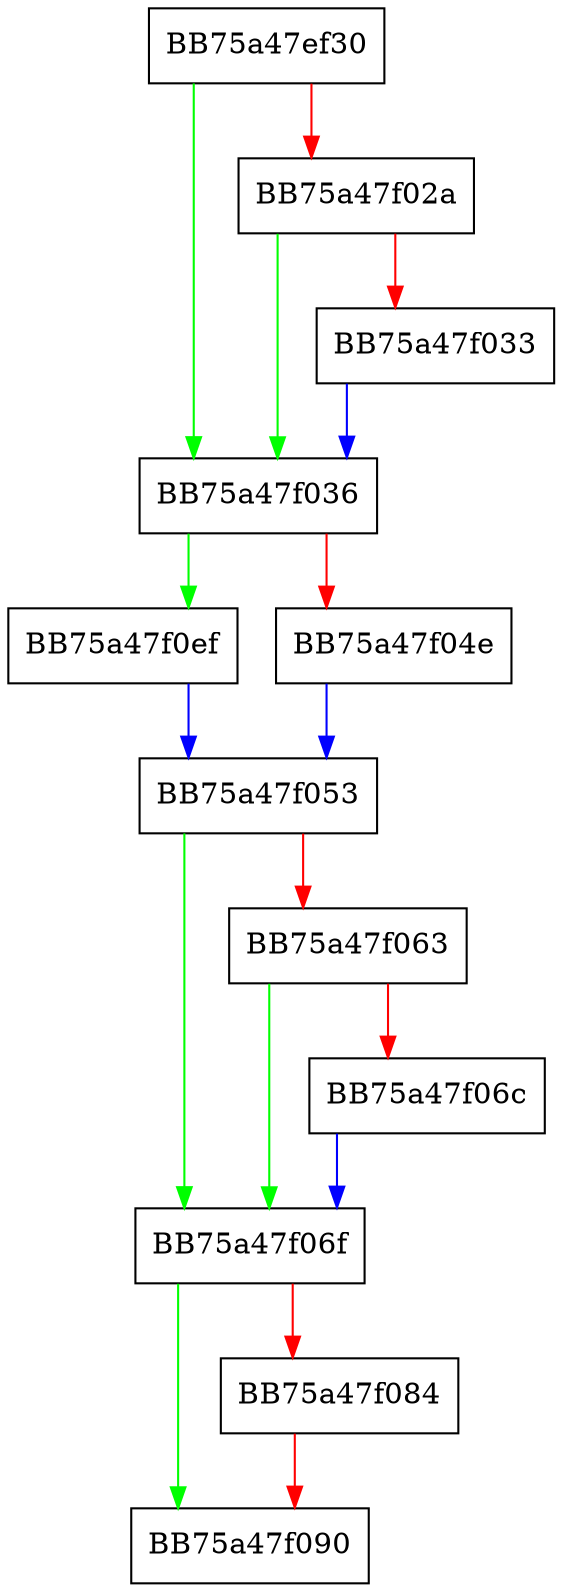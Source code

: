 digraph dt_rfc_gpu_directx {
  node [shape="box"];
  graph [splines=ortho];
  BB75a47ef30 -> BB75a47f036 [color="green"];
  BB75a47ef30 -> BB75a47f02a [color="red"];
  BB75a47f02a -> BB75a47f036 [color="green"];
  BB75a47f02a -> BB75a47f033 [color="red"];
  BB75a47f033 -> BB75a47f036 [color="blue"];
  BB75a47f036 -> BB75a47f0ef [color="green"];
  BB75a47f036 -> BB75a47f04e [color="red"];
  BB75a47f04e -> BB75a47f053 [color="blue"];
  BB75a47f053 -> BB75a47f06f [color="green"];
  BB75a47f053 -> BB75a47f063 [color="red"];
  BB75a47f063 -> BB75a47f06f [color="green"];
  BB75a47f063 -> BB75a47f06c [color="red"];
  BB75a47f06c -> BB75a47f06f [color="blue"];
  BB75a47f06f -> BB75a47f090 [color="green"];
  BB75a47f06f -> BB75a47f084 [color="red"];
  BB75a47f084 -> BB75a47f090 [color="red"];
  BB75a47f0ef -> BB75a47f053 [color="blue"];
}